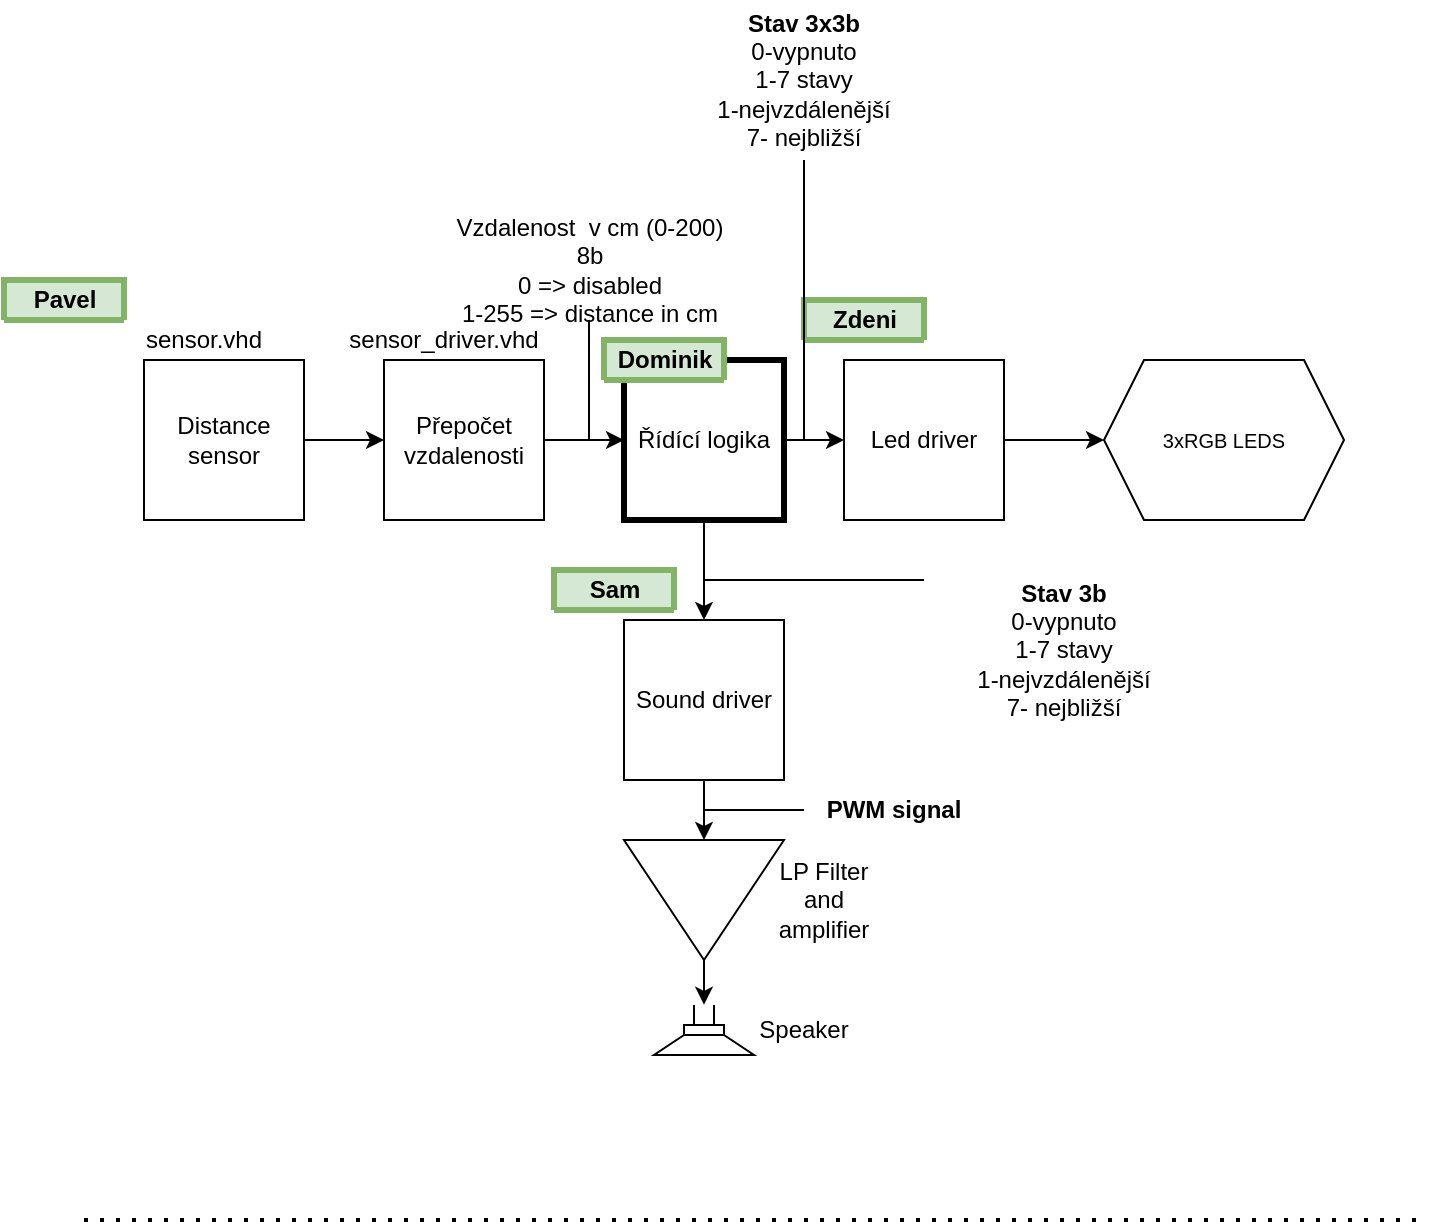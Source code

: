 <mxfile version="14.5.8" type="device"><diagram id="BPQJlFpODpm-5oDeM1EZ" name="Page-1"><mxGraphModel dx="815" dy="586" grid="1" gridSize="10" guides="1" tooltips="1" connect="1" arrows="1" fold="1" page="1" pageScale="1" pageWidth="827" pageHeight="1169" math="0" shadow="0"><root><mxCell id="0"/><mxCell id="1" parent="0"/><mxCell id="IQRaS0ZjRj-sKXp2RPOy-9" style="edgeStyle=orthogonalEdgeStyle;rounded=0;orthogonalLoop=1;jettySize=auto;html=1;entryX=0;entryY=0.5;entryDx=0;entryDy=0;" edge="1" parent="1" source="IQRaS0ZjRj-sKXp2RPOy-1" target="IQRaS0ZjRj-sKXp2RPOy-2"><mxGeometry relative="1" as="geometry"/></mxCell><mxCell id="IQRaS0ZjRj-sKXp2RPOy-1" value="Distance sensor" style="whiteSpace=wrap;html=1;aspect=fixed;" vertex="1" parent="1"><mxGeometry x="200" y="240" width="80" height="80" as="geometry"/></mxCell><mxCell id="IQRaS0ZjRj-sKXp2RPOy-10" style="edgeStyle=orthogonalEdgeStyle;rounded=0;orthogonalLoop=1;jettySize=auto;html=1;entryX=0;entryY=0.5;entryDx=0;entryDy=0;" edge="1" parent="1" source="IQRaS0ZjRj-sKXp2RPOy-2" target="IQRaS0ZjRj-sKXp2RPOy-3"><mxGeometry relative="1" as="geometry"/></mxCell><mxCell id="IQRaS0ZjRj-sKXp2RPOy-2" value="Přepočet vzdalenosti" style="whiteSpace=wrap;html=1;aspect=fixed;" vertex="1" parent="1"><mxGeometry x="320" y="240" width="80" height="80" as="geometry"/></mxCell><mxCell id="IQRaS0ZjRj-sKXp2RPOy-11" style="edgeStyle=orthogonalEdgeStyle;rounded=0;orthogonalLoop=1;jettySize=auto;html=1;entryX=0;entryY=0.5;entryDx=0;entryDy=0;" edge="1" parent="1" source="IQRaS0ZjRj-sKXp2RPOy-3" target="IQRaS0ZjRj-sKXp2RPOy-5"><mxGeometry relative="1" as="geometry"/></mxCell><mxCell id="IQRaS0ZjRj-sKXp2RPOy-13" style="edgeStyle=orthogonalEdgeStyle;rounded=0;orthogonalLoop=1;jettySize=auto;html=1;entryX=0.5;entryY=0;entryDx=0;entryDy=0;" edge="1" parent="1" source="IQRaS0ZjRj-sKXp2RPOy-3" target="IQRaS0ZjRj-sKXp2RPOy-6"><mxGeometry relative="1" as="geometry"/></mxCell><mxCell id="IQRaS0ZjRj-sKXp2RPOy-3" value="Řídící logika" style="whiteSpace=wrap;html=1;aspect=fixed;strokeWidth=3;" vertex="1" parent="1"><mxGeometry x="440" y="240" width="80" height="80" as="geometry"/></mxCell><mxCell id="IQRaS0ZjRj-sKXp2RPOy-49" style="edgeStyle=orthogonalEdgeStyle;rounded=0;orthogonalLoop=1;jettySize=auto;html=1;entryX=0;entryY=0.5;entryDx=0;entryDy=0;endArrow=classic;endFill=1;" edge="1" parent="1" source="IQRaS0ZjRj-sKXp2RPOy-5" target="IQRaS0ZjRj-sKXp2RPOy-48"><mxGeometry relative="1" as="geometry"/></mxCell><mxCell id="IQRaS0ZjRj-sKXp2RPOy-5" value="Led driver" style="whiteSpace=wrap;html=1;aspect=fixed;" vertex="1" parent="1"><mxGeometry x="550" y="240" width="80" height="80" as="geometry"/></mxCell><mxCell id="IQRaS0ZjRj-sKXp2RPOy-14" style="edgeStyle=orthogonalEdgeStyle;rounded=0;orthogonalLoop=1;jettySize=auto;html=1;entryX=0;entryY=0.5;entryDx=0;entryDy=0;" edge="1" parent="1" source="IQRaS0ZjRj-sKXp2RPOy-6" target="IQRaS0ZjRj-sKXp2RPOy-7"><mxGeometry relative="1" as="geometry"/></mxCell><mxCell id="IQRaS0ZjRj-sKXp2RPOy-6" value="Sound driver" style="whiteSpace=wrap;html=1;aspect=fixed;" vertex="1" parent="1"><mxGeometry x="440" y="370" width="80" height="80" as="geometry"/></mxCell><mxCell id="IQRaS0ZjRj-sKXp2RPOy-16" style="edgeStyle=orthogonalEdgeStyle;rounded=0;orthogonalLoop=1;jettySize=auto;html=1;exitX=1;exitY=0.5;exitDx=0;exitDy=0;entryX=-0.004;entryY=0.5;entryDx=0;entryDy=0;entryPerimeter=0;" edge="1" parent="1" source="IQRaS0ZjRj-sKXp2RPOy-7" target="IQRaS0ZjRj-sKXp2RPOy-8"><mxGeometry relative="1" as="geometry"/></mxCell><mxCell id="IQRaS0ZjRj-sKXp2RPOy-7" value="" style="triangle;whiteSpace=wrap;html=1;rotation=90;" vertex="1" parent="1"><mxGeometry x="450" y="470" width="60" height="80" as="geometry"/></mxCell><mxCell id="IQRaS0ZjRj-sKXp2RPOy-8" value="" style="pointerEvents=1;verticalLabelPosition=bottom;shadow=0;dashed=0;align=center;html=1;verticalAlign=top;shape=mxgraph.electrical.electro-mechanical.loudspeaker;rotation=90;" vertex="1" parent="1"><mxGeometry x="467.5" y="550" width="25" height="50" as="geometry"/></mxCell><mxCell id="IQRaS0ZjRj-sKXp2RPOy-19" value="" style="endArrow=none;dashed=1;html=1;dashPattern=1 3;strokeWidth=2;" edge="1" parent="1"><mxGeometry width="50" height="50" relative="1" as="geometry"><mxPoint x="170" y="670" as="sourcePoint"/><mxPoint x="840" y="670" as="targetPoint"/></mxGeometry></mxCell><mxCell id="IQRaS0ZjRj-sKXp2RPOy-22" value="sensor.vhd" style="text;html=1;strokeColor=none;fillColor=none;align=center;verticalAlign=middle;whiteSpace=wrap;rounded=0;" vertex="1" parent="1"><mxGeometry x="210" y="220" width="40" height="20" as="geometry"/></mxCell><mxCell id="IQRaS0ZjRj-sKXp2RPOy-24" style="edgeStyle=orthogonalEdgeStyle;rounded=0;orthogonalLoop=1;jettySize=auto;html=1;endArrow=none;endFill=0;" edge="1" parent="1" source="IQRaS0ZjRj-sKXp2RPOy-23"><mxGeometry relative="1" as="geometry"><mxPoint x="422.5" y="280.0" as="targetPoint"/></mxGeometry></mxCell><mxCell id="IQRaS0ZjRj-sKXp2RPOy-23" value="Vzdalenost &amp;nbsp;v cm (0-200) 8b&lt;br&gt;0 =&amp;gt; disabled&lt;br&gt;1-255 =&amp;gt; distance in cm" style="text;html=1;strokeColor=none;fillColor=none;align=center;verticalAlign=middle;whiteSpace=wrap;rounded=0;" vertex="1" parent="1"><mxGeometry x="352.5" y="170" width="140" height="50" as="geometry"/></mxCell><mxCell id="IQRaS0ZjRj-sKXp2RPOy-29" value="sensor_driver.vhd" style="text;html=1;strokeColor=none;fillColor=none;align=center;verticalAlign=middle;whiteSpace=wrap;rounded=0;" vertex="1" parent="1"><mxGeometry x="330" y="220" width="40" height="20" as="geometry"/></mxCell><mxCell id="IQRaS0ZjRj-sKXp2RPOy-30" value="LP Filter and amplifier" style="text;html=1;strokeColor=none;fillColor=none;align=center;verticalAlign=middle;whiteSpace=wrap;rounded=0;" vertex="1" parent="1"><mxGeometry x="520" y="500" width="40" height="20" as="geometry"/></mxCell><mxCell id="IQRaS0ZjRj-sKXp2RPOy-32" value="Speaker" style="text;html=1;strokeColor=none;fillColor=none;align=center;verticalAlign=middle;whiteSpace=wrap;rounded=0;" vertex="1" parent="1"><mxGeometry x="510" y="565" width="40" height="20" as="geometry"/></mxCell><mxCell id="IQRaS0ZjRj-sKXp2RPOy-33" value="Zdeni" style="swimlane;html=1;startSize=20;horizontal=1;containerType=tree;strokeWidth=3;fillColor=#d5e8d4;strokeColor=#82b366;" vertex="1" collapsed="1" parent="1"><mxGeometry x="530" y="210" width="60" height="20" as="geometry"><mxRectangle x="530" y="210" width="320" height="130" as="alternateBounds"/></mxGeometry></mxCell><mxCell id="IQRaS0ZjRj-sKXp2RPOy-4" value="3x RGB led" style="shape=hexagon;perimeter=hexagonPerimeter2;whiteSpace=wrap;html=1;fixedSize=1;" vertex="1" parent="IQRaS0ZjRj-sKXp2RPOy-33"><mxGeometry x="150" y="30" width="120" height="80" as="geometry"/></mxCell><mxCell id="IQRaS0ZjRj-sKXp2RPOy-37" value="Pavel" style="swimlane;html=1;startSize=20;horizontal=1;containerType=tree;strokeWidth=3;fillColor=#d5e8d4;strokeColor=#82b366;" vertex="1" collapsed="1" parent="1"><mxGeometry x="130" y="200" width="60" height="20" as="geometry"><mxRectangle x="130" y="200" width="290" height="130" as="alternateBounds"/></mxGeometry></mxCell><mxCell id="IQRaS0ZjRj-sKXp2RPOy-39" style="edgeStyle=orthogonalEdgeStyle;rounded=0;orthogonalLoop=1;jettySize=auto;html=1;endArrow=none;endFill=0;" edge="1" parent="1" source="IQRaS0ZjRj-sKXp2RPOy-38"><mxGeometry relative="1" as="geometry"><mxPoint x="530" y="280" as="targetPoint"/></mxGeometry></mxCell><mxCell id="IQRaS0ZjRj-sKXp2RPOy-38" value="&lt;b&gt;Stav 3x3b&lt;/b&gt;&lt;br&gt;0-vypnuto&lt;br&gt;1-7 stavy&lt;br&gt;1-nejvzdálenější&lt;br&gt;7- nejbližší" style="text;html=1;strokeColor=none;fillColor=none;align=center;verticalAlign=middle;whiteSpace=wrap;rounded=0;" vertex="1" parent="1"><mxGeometry x="460" y="60" width="140" height="80" as="geometry"/></mxCell><mxCell id="IQRaS0ZjRj-sKXp2RPOy-43" style="edgeStyle=orthogonalEdgeStyle;rounded=0;orthogonalLoop=1;jettySize=auto;html=1;endArrow=none;endFill=0;" edge="1" parent="1" source="IQRaS0ZjRj-sKXp2RPOy-40"><mxGeometry relative="1" as="geometry"><mxPoint x="480" y="340" as="targetPoint"/><Array as="points"><mxPoint x="480" y="350"/></Array></mxGeometry></mxCell><mxCell id="IQRaS0ZjRj-sKXp2RPOy-40" value="&lt;b&gt;Stav 3b&lt;/b&gt;&lt;br&gt;0-vypnuto&lt;br&gt;1-7 stavy&lt;br&gt;1-nejvzdálenější&lt;br&gt;7- nejbližší" style="text;html=1;strokeColor=none;fillColor=none;align=center;verticalAlign=middle;whiteSpace=wrap;rounded=0;" vertex="1" parent="1"><mxGeometry x="590" y="345" width="140" height="80" as="geometry"/></mxCell><mxCell id="IQRaS0ZjRj-sKXp2RPOy-41" value="Sam" style="swimlane;html=1;startSize=20;horizontal=1;containerType=tree;strokeWidth=3;fillColor=#d5e8d4;strokeColor=#82b366;" vertex="1" collapsed="1" parent="1"><mxGeometry x="405" y="345" width="60" height="20" as="geometry"><mxRectangle x="405" y="345" width="165" height="255" as="alternateBounds"/></mxGeometry></mxCell><mxCell id="IQRaS0ZjRj-sKXp2RPOy-46" style="edgeStyle=orthogonalEdgeStyle;rounded=0;orthogonalLoop=1;jettySize=auto;html=1;endArrow=none;endFill=0;" edge="1" parent="1" source="IQRaS0ZjRj-sKXp2RPOy-45"><mxGeometry relative="1" as="geometry"><mxPoint x="480" y="465" as="targetPoint"/></mxGeometry></mxCell><mxCell id="IQRaS0ZjRj-sKXp2RPOy-45" value="&lt;b&gt;PWM signal&lt;/b&gt;" style="text;html=1;strokeColor=none;fillColor=none;align=center;verticalAlign=middle;whiteSpace=wrap;rounded=0;" vertex="1" parent="1"><mxGeometry x="530" y="450" width="90" height="30" as="geometry"/></mxCell><mxCell id="IQRaS0ZjRj-sKXp2RPOy-47" value="Dominik" style="swimlane;html=1;startSize=20;horizontal=1;containerType=tree;strokeWidth=3;fillColor=#d5e8d4;strokeColor=#82b366;" vertex="1" collapsed="1" parent="1"><mxGeometry x="430" y="230" width="60" height="20" as="geometry"><mxRectangle x="430" y="230" width="110" height="100" as="alternateBounds"/></mxGeometry></mxCell><mxCell id="IQRaS0ZjRj-sKXp2RPOy-48" value="&lt;font size=&quot;1&quot;&gt;3xRGB LEDS&lt;/font&gt;" style="shape=hexagon;perimeter=hexagonPerimeter2;whiteSpace=wrap;html=1;fixedSize=1;strokeWidth=1;" vertex="1" parent="1"><mxGeometry x="680" y="240" width="120" height="80" as="geometry"/></mxCell></root></mxGraphModel></diagram></mxfile>